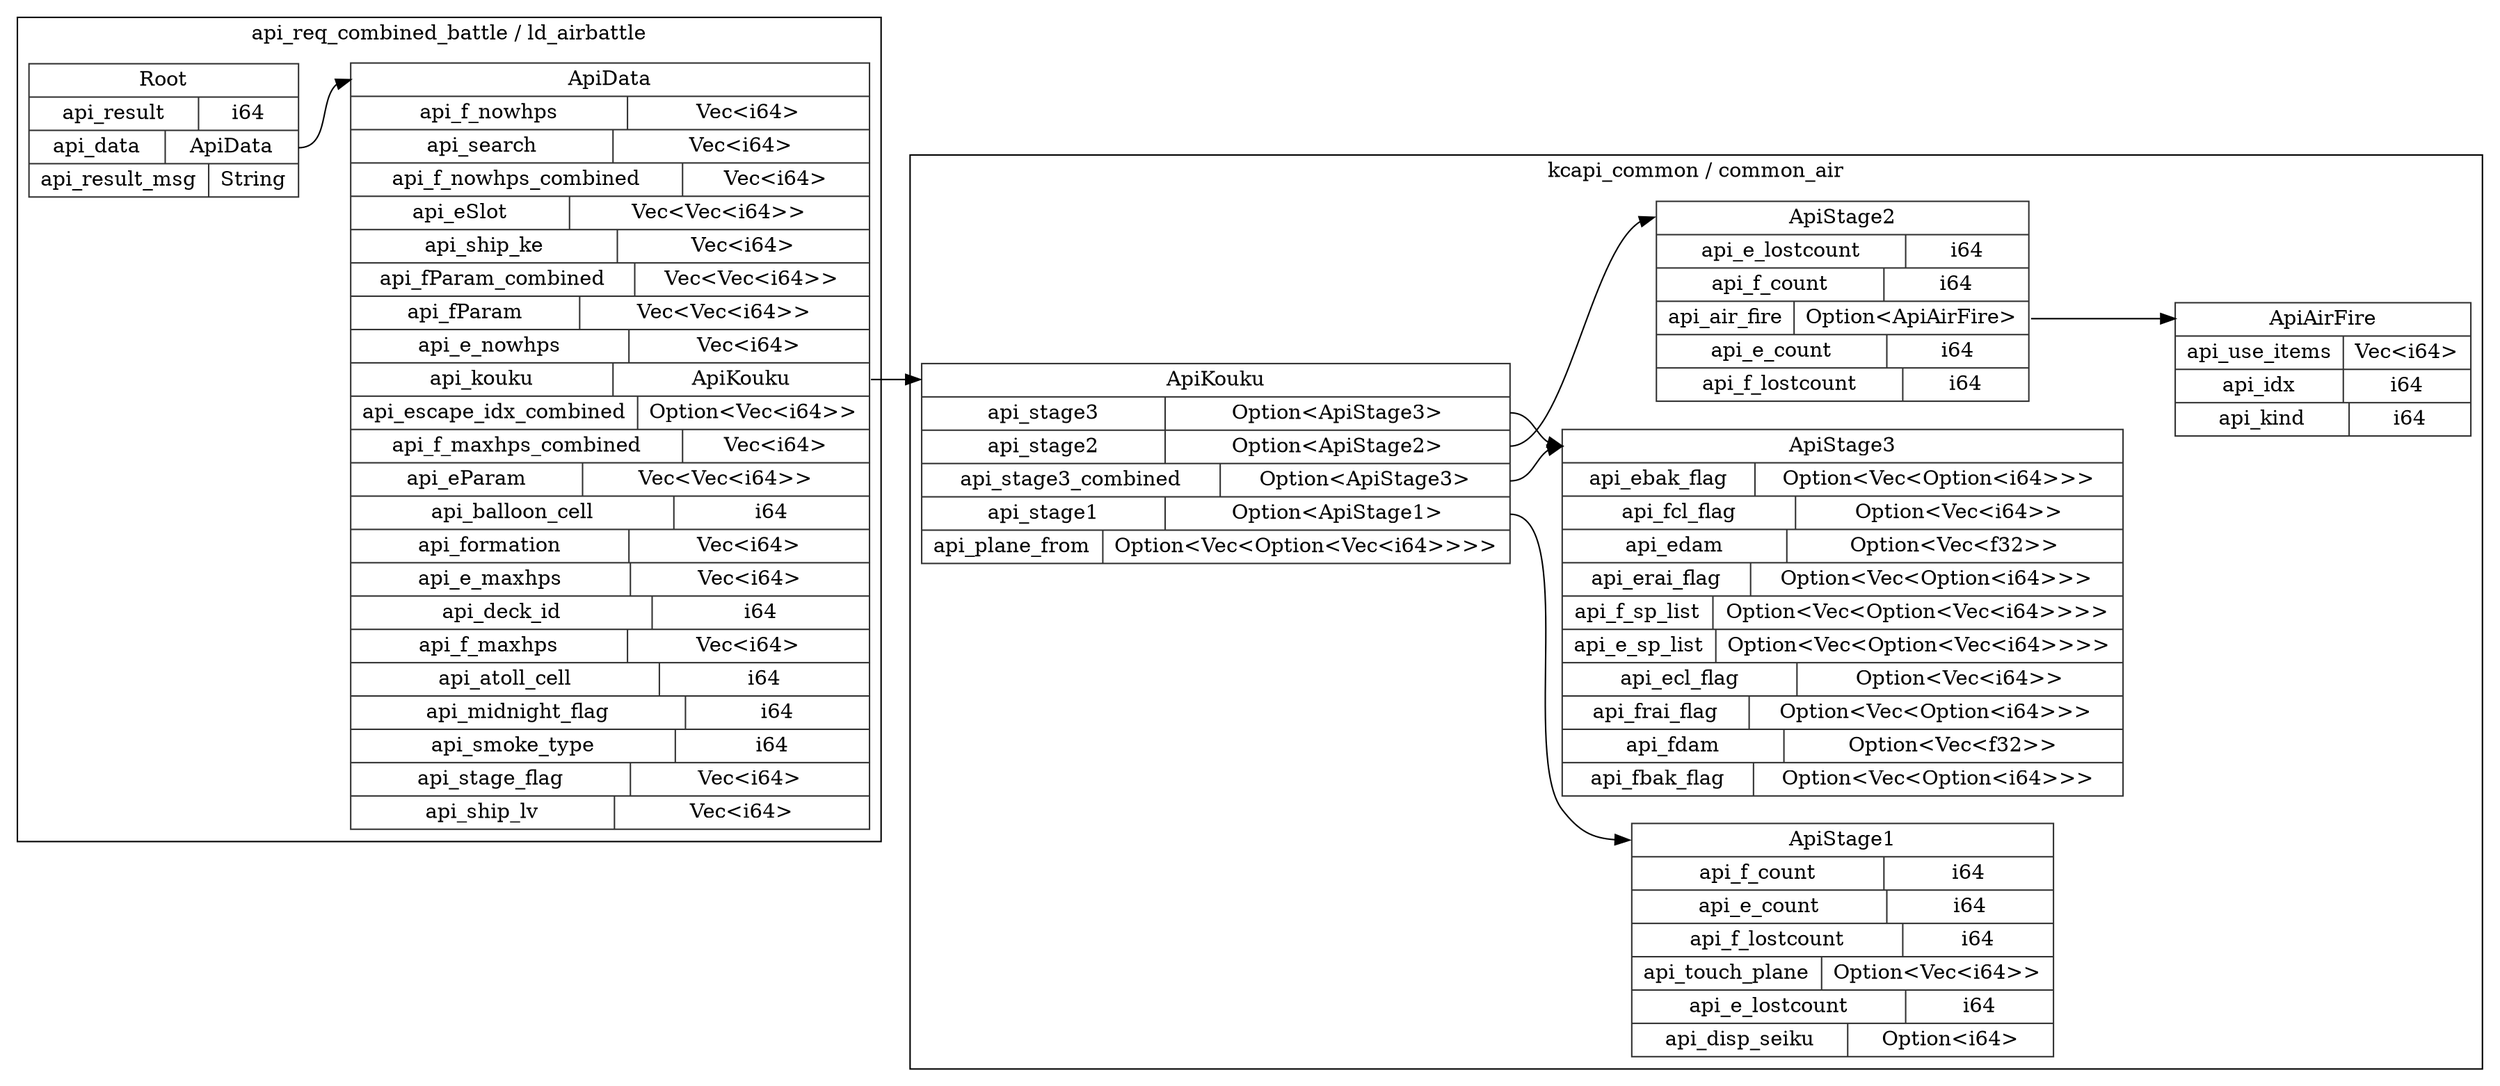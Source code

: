 digraph {
  rankdir=LR;
  subgraph cluster_0 {
    label="api_req_combined_battle / ld_airbattle";
    node [style="filled", color=white, style="solid", color=gray20];
    api_req_combined_battle__ld_airbattle__Root [label="<Root> Root  | { api_result | <api_result> i64 } | { api_data | <api_data> ApiData } | { api_result_msg | <api_result_msg> String }", shape=record];
    api_req_combined_battle__ld_airbattle__ApiData;
    api_req_combined_battle__ld_airbattle__Root:api_data:e -> api_req_combined_battle__ld_airbattle__ApiData:ApiData:w;
    api_req_combined_battle__ld_airbattle__ApiData [label="<ApiData> ApiData  | { api_f_nowhps | <api_f_nowhps> Vec\<i64\> } | { api_search | <api_search> Vec\<i64\> } | { api_f_nowhps_combined | <api_f_nowhps_combined> Vec\<i64\> } | { api_eSlot | <api_eSlot> Vec\<Vec\<i64\>\> } | { api_ship_ke | <api_ship_ke> Vec\<i64\> } | { api_fParam_combined | <api_fParam_combined> Vec\<Vec\<i64\>\> } | { api_fParam | <api_fParam> Vec\<Vec\<i64\>\> } | { api_e_nowhps | <api_e_nowhps> Vec\<i64\> } | { api_kouku | <api_kouku> ApiKouku } | { api_escape_idx_combined | <api_escape_idx_combined> Option\<Vec\<i64\>\> } | { api_f_maxhps_combined | <api_f_maxhps_combined> Vec\<i64\> } | { api_eParam | <api_eParam> Vec\<Vec\<i64\>\> } | { api_balloon_cell | <api_balloon_cell> i64 } | { api_formation | <api_formation> Vec\<i64\> } | { api_e_maxhps | <api_e_maxhps> Vec\<i64\> } | { api_deck_id | <api_deck_id> i64 } | { api_f_maxhps | <api_f_maxhps> Vec\<i64\> } | { api_atoll_cell | <api_atoll_cell> i64 } | { api_midnight_flag | <api_midnight_flag> i64 } | { api_smoke_type | <api_smoke_type> i64 } | { api_stage_flag | <api_stage_flag> Vec\<i64\> } | { api_ship_lv | <api_ship_lv> Vec\<i64\> }", shape=record];
  }
  subgraph cluster_1 {
    label="kcapi_common / common_air";
    node [style="filled", color=white, style="solid", color=gray20];
    kcapi_common__common_air__ApiKouku [label="<ApiKouku> ApiKouku  | { api_stage3 | <api_stage3> Option\<ApiStage3\> } | { api_stage2 | <api_stage2> Option\<ApiStage2\> } | { api_stage3_combined | <api_stage3_combined> Option\<ApiStage3\> } | { api_stage1 | <api_stage1> Option\<ApiStage1\> } | { api_plane_from | <api_plane_from> Option\<Vec\<Option\<Vec\<i64\>\>\>\> }", shape=record];
    kcapi_common__common_air__ApiStage3;
    kcapi_common__common_air__ApiKouku:api_stage3:e -> kcapi_common__common_air__ApiStage3:ApiStage3:w;
    kcapi_common__common_air__ApiStage2;
    kcapi_common__common_air__ApiKouku:api_stage2:e -> kcapi_common__common_air__ApiStage2:ApiStage2:w;
    kcapi_common__common_air__ApiStage3;
    kcapi_common__common_air__ApiKouku:api_stage3_combined:e -> kcapi_common__common_air__ApiStage3:ApiStage3:w;
    kcapi_common__common_air__ApiStage1;
    kcapi_common__common_air__ApiKouku:api_stage1:e -> kcapi_common__common_air__ApiStage1:ApiStage1:w;
    kcapi_common__common_air__ApiStage3 [label="<ApiStage3> ApiStage3  | { api_ebak_flag | <api_ebak_flag> Option\<Vec\<Option\<i64\>\>\> } | { api_fcl_flag | <api_fcl_flag> Option\<Vec\<i64\>\> } | { api_edam | <api_edam> Option\<Vec\<f32\>\> } | { api_erai_flag | <api_erai_flag> Option\<Vec\<Option\<i64\>\>\> } | { api_f_sp_list | <api_f_sp_list> Option\<Vec\<Option\<Vec\<i64\>\>\>\> } | { api_e_sp_list | <api_e_sp_list> Option\<Vec\<Option\<Vec\<i64\>\>\>\> } | { api_ecl_flag | <api_ecl_flag> Option\<Vec\<i64\>\> } | { api_frai_flag | <api_frai_flag> Option\<Vec\<Option\<i64\>\>\> } | { api_fdam | <api_fdam> Option\<Vec\<f32\>\> } | { api_fbak_flag | <api_fbak_flag> Option\<Vec\<Option\<i64\>\>\> }", shape=record];
    kcapi_common__common_air__ApiStage2 [label="<ApiStage2> ApiStage2  | { api_e_lostcount | <api_e_lostcount> i64 } | { api_f_count | <api_f_count> i64 } | { api_air_fire | <api_air_fire> Option\<ApiAirFire\> } | { api_e_count | <api_e_count> i64 } | { api_f_lostcount | <api_f_lostcount> i64 }", shape=record];
    kcapi_common__common_air__ApiAirFire;
    kcapi_common__common_air__ApiStage2:api_air_fire:e -> kcapi_common__common_air__ApiAirFire:ApiAirFire:w;
    kcapi_common__common_air__ApiStage3 [label="<ApiStage3> ApiStage3  | { api_ebak_flag | <api_ebak_flag> Option\<Vec\<Option\<i64\>\>\> } | { api_fcl_flag | <api_fcl_flag> Option\<Vec\<i64\>\> } | { api_edam | <api_edam> Option\<Vec\<f32\>\> } | { api_erai_flag | <api_erai_flag> Option\<Vec\<Option\<i64\>\>\> } | { api_f_sp_list | <api_f_sp_list> Option\<Vec\<Option\<Vec\<i64\>\>\>\> } | { api_e_sp_list | <api_e_sp_list> Option\<Vec\<Option\<Vec\<i64\>\>\>\> } | { api_ecl_flag | <api_ecl_flag> Option\<Vec\<i64\>\> } | { api_frai_flag | <api_frai_flag> Option\<Vec\<Option\<i64\>\>\> } | { api_fdam | <api_fdam> Option\<Vec\<f32\>\> } | { api_fbak_flag | <api_fbak_flag> Option\<Vec\<Option\<i64\>\>\> }", shape=record];
    kcapi_common__common_air__ApiStage1 [label="<ApiStage1> ApiStage1  | { api_f_count | <api_f_count> i64 } | { api_e_count | <api_e_count> i64 } | { api_f_lostcount | <api_f_lostcount> i64 } | { api_touch_plane | <api_touch_plane> Option\<Vec\<i64\>\> } | { api_e_lostcount | <api_e_lostcount> i64 } | { api_disp_seiku | <api_disp_seiku> Option\<i64\> }", shape=record];
    kcapi_common__common_air__ApiAirFire [label="<ApiAirFire> ApiAirFire  | { api_use_items | <api_use_items> Vec\<i64\> } | { api_idx | <api_idx> i64 } | { api_kind | <api_kind> i64 }", shape=record];
  }
  api_req_combined_battle__ld_airbattle__ApiData:api_kouku:e -> kcapi_common__common_air__ApiKouku:ApiKouku:w;
}
